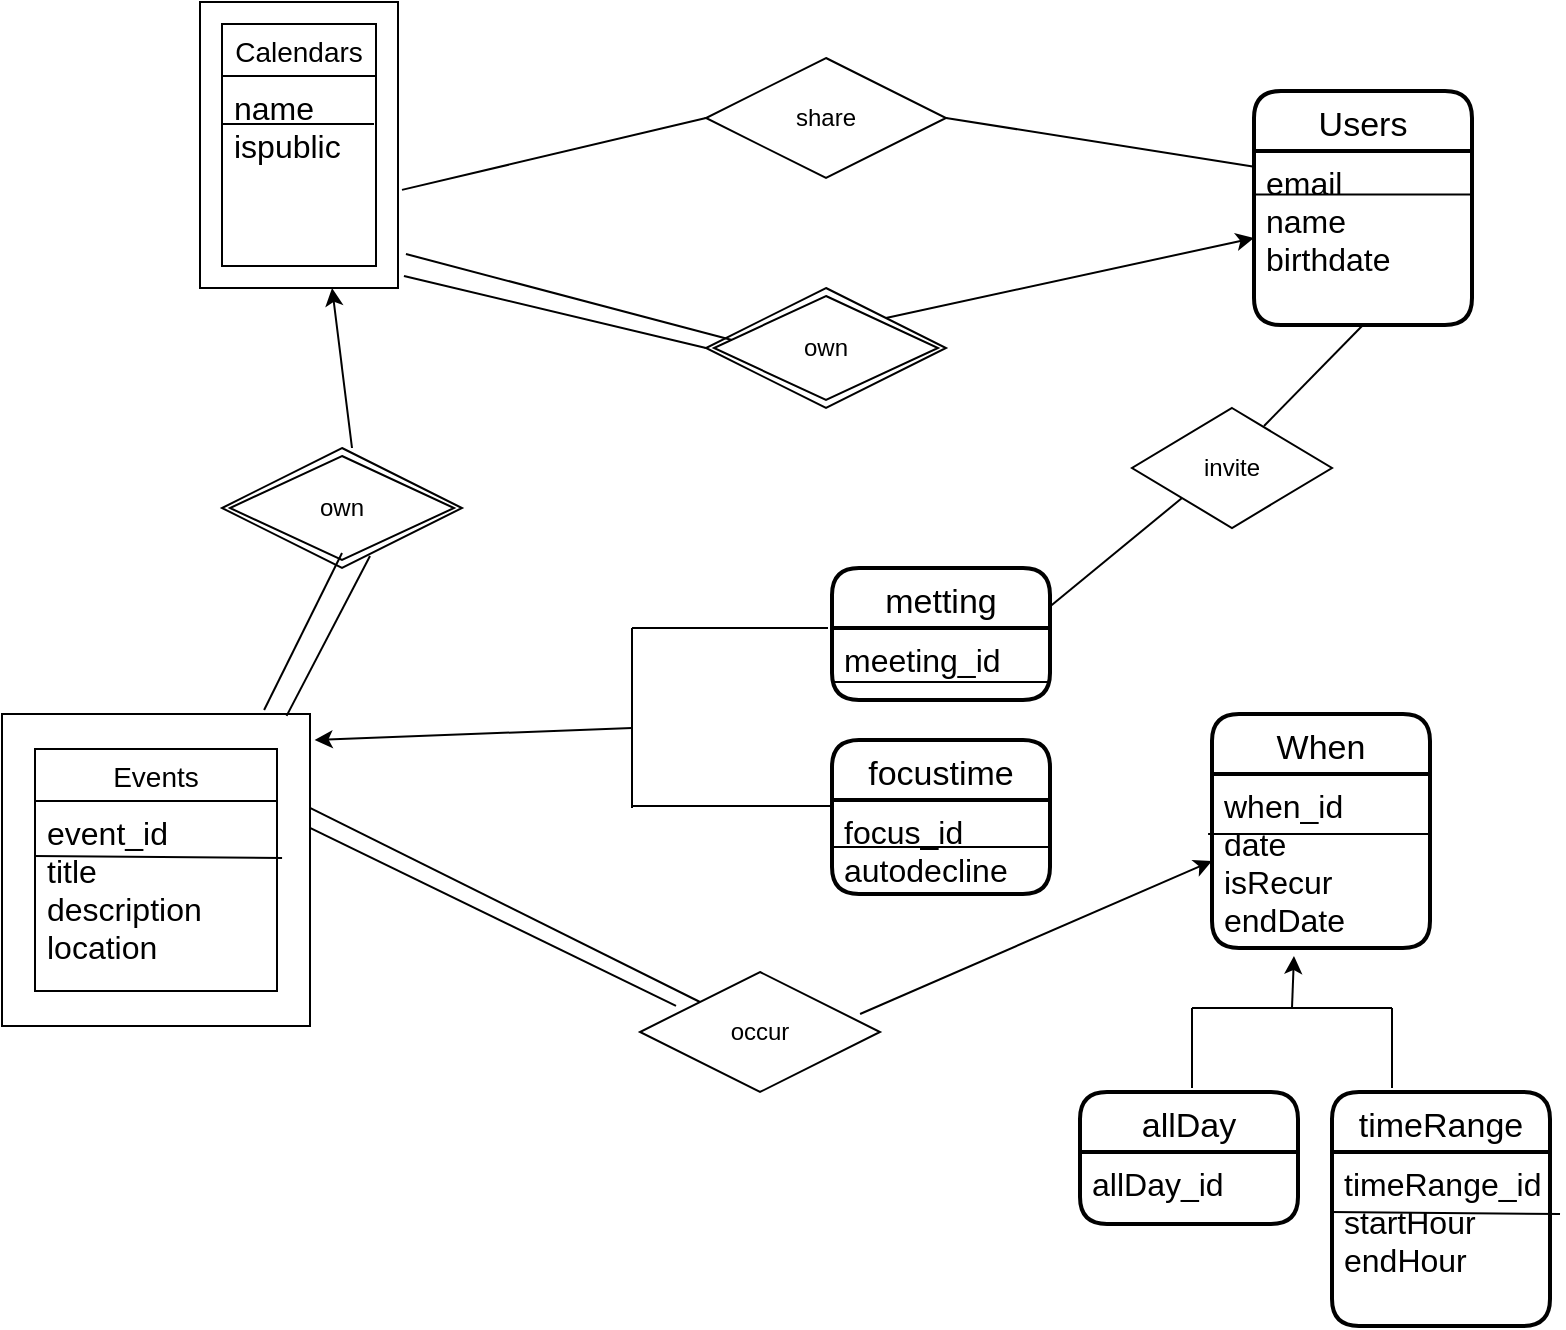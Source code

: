 <mxfile version="16.5.2" type="github">
  <diagram id="kgpKYQtTHZ0yAKxKKP6v" name="Page-1">
    <mxGraphModel dx="2272" dy="762" grid="1" gridSize="11" guides="1" tooltips="1" connect="1" arrows="1" fold="1" page="1" pageScale="1" pageWidth="850" pageHeight="1100" math="0" shadow="0">
      <root>
        <mxCell id="0" />
        <mxCell id="1" parent="0" />
        <mxCell id="GE-RDvmKt15pjjHQEnMM-4" value="" style="endArrow=none;html=1;rounded=0;entryX=-0.006;entryY=0.089;entryDx=0;entryDy=0;entryPerimeter=0;exitX=1;exitY=0.5;exitDx=0;exitDy=0;startArrow=none;" parent="1" source="GE-RDvmKt15pjjHQEnMM-42" target="cPZ5hdvxwTJBf1524TRq-6" edge="1">
          <mxGeometry width="50" height="50" relative="1" as="geometry">
            <mxPoint x="360" y="45" as="sourcePoint" />
            <mxPoint x="519" y="108" as="targetPoint" />
          </mxGeometry>
        </mxCell>
        <mxCell id="GE-RDvmKt15pjjHQEnMM-6" value="" style="endArrow=classic;html=1;rounded=0;entryX=0;entryY=0.5;entryDx=0;entryDy=0;exitX=1;exitY=0;exitDx=0;exitDy=0;" parent="1" source="GE-RDvmKt15pjjHQEnMM-14" target="cPZ5hdvxwTJBf1524TRq-6" edge="1">
          <mxGeometry width="50" height="50" relative="1" as="geometry">
            <mxPoint x="360" y="175" as="sourcePoint" />
            <mxPoint x="521" y="147" as="targetPoint" />
          </mxGeometry>
        </mxCell>
        <mxCell id="GE-RDvmKt15pjjHQEnMM-14" value="own" style="shape=rhombus;double=1;perimeter=rhombusPerimeter;whiteSpace=wrap;html=1;align=center;" parent="1" vertex="1">
          <mxGeometry x="297" y="170" width="120" height="60" as="geometry" />
        </mxCell>
        <mxCell id="GE-RDvmKt15pjjHQEnMM-37" value="" style="endArrow=none;html=1;rounded=0;entryX=0;entryY=0.5;entryDx=0;entryDy=0;exitX=1.02;exitY=0.657;exitDx=0;exitDy=0;exitPerimeter=0;" parent="1" source="vF5NujreFIJhtIzpF-TP-6" target="GE-RDvmKt15pjjHQEnMM-42" edge="1">
          <mxGeometry width="50" height="50" relative="1" as="geometry">
            <mxPoint x="163.019" y="125.995" as="sourcePoint" />
            <mxPoint x="300" y="45" as="targetPoint" />
          </mxGeometry>
        </mxCell>
        <mxCell id="GE-RDvmKt15pjjHQEnMM-38" value="" style="endArrow=none;html=1;rounded=0;entryX=0.108;entryY=0.433;entryDx=0;entryDy=0;exitX=1.04;exitY=0.881;exitDx=0;exitDy=0;entryPerimeter=0;exitPerimeter=0;" parent="1" source="vF5NujreFIJhtIzpF-TP-6" target="GE-RDvmKt15pjjHQEnMM-14" edge="1">
          <mxGeometry width="50" height="50" relative="1" as="geometry">
            <mxPoint x="163.019" y="161.53" as="sourcePoint" />
            <mxPoint x="330" y="95" as="targetPoint" />
          </mxGeometry>
        </mxCell>
        <mxCell id="GE-RDvmKt15pjjHQEnMM-39" value="" style="endArrow=none;html=1;rounded=0;entryX=0;entryY=0.5;entryDx=0;entryDy=0;exitX=1.03;exitY=0.958;exitDx=0;exitDy=0;exitPerimeter=0;" parent="1" source="vF5NujreFIJhtIzpF-TP-6" target="GE-RDvmKt15pjjHQEnMM-14" edge="1">
          <mxGeometry width="50" height="50" relative="1" as="geometry">
            <mxPoint x="154" y="165" as="sourcePoint" />
            <mxPoint x="300" y="200" as="targetPoint" />
          </mxGeometry>
        </mxCell>
        <mxCell id="GE-RDvmKt15pjjHQEnMM-42" value="share" style="shape=rhombus;perimeter=rhombusPerimeter;whiteSpace=wrap;html=1;align=center;" parent="1" vertex="1">
          <mxGeometry x="297" y="55" width="120" height="60" as="geometry" />
        </mxCell>
        <mxCell id="GE-RDvmKt15pjjHQEnMM-51" value="" style="endArrow=none;html=1;rounded=0;entryX=0;entryY=0;entryDx=0;entryDy=0;exitX=1;exitY=0.301;exitDx=0;exitDy=0;exitPerimeter=0;" parent="1" source="vF5NujreFIJhtIzpF-TP-5" target="PeiHN8Plf2mJAL7QQVw7-8" edge="1">
          <mxGeometry width="50" height="50" relative="1" as="geometry">
            <mxPoint x="169" y="412.25" as="sourcePoint" />
            <mxPoint x="289.04" y="533" as="targetPoint" />
          </mxGeometry>
        </mxCell>
        <mxCell id="GE-RDvmKt15pjjHQEnMM-52" value="" style="endArrow=none;html=1;rounded=0;entryX=0.15;entryY=0.283;entryDx=0;entryDy=0;exitX=1;exitY=0.365;exitDx=0;exitDy=0;exitPerimeter=0;entryPerimeter=0;" parent="1" source="vF5NujreFIJhtIzpF-TP-5" target="PeiHN8Plf2mJAL7QQVw7-8" edge="1">
          <mxGeometry width="50" height="50" relative="1" as="geometry">
            <mxPoint x="170.962" y="423.962" as="sourcePoint" />
            <mxPoint x="281" y="536" as="targetPoint" />
            <Array as="points" />
          </mxGeometry>
        </mxCell>
        <mxCell id="GE-RDvmKt15pjjHQEnMM-55" value="" style="endArrow=classic;html=1;rounded=0;exitX=0.917;exitY=0.35;exitDx=0;exitDy=0;entryX=0;entryY=0.5;entryDx=0;entryDy=0;exitPerimeter=0;" parent="1" source="PeiHN8Plf2mJAL7QQVw7-8" target="cPZ5hdvxwTJBf1524TRq-13" edge="1">
          <mxGeometry width="50" height="50" relative="1" as="geometry">
            <mxPoint x="395" y="542" as="sourcePoint" />
            <mxPoint x="542" y="469" as="targetPoint" />
          </mxGeometry>
        </mxCell>
        <mxCell id="GE-RDvmKt15pjjHQEnMM-66" value="" style="endArrow=none;html=1;rounded=0;" parent="1" edge="1">
          <mxGeometry relative="1" as="geometry">
            <mxPoint x="540" y="530" as="sourcePoint" />
            <mxPoint x="640" y="530" as="targetPoint" />
          </mxGeometry>
        </mxCell>
        <mxCell id="GE-RDvmKt15pjjHQEnMM-67" value="" style="endArrow=none;html=1;rounded=0;entryX=0.49;entryY=1.025;entryDx=0;entryDy=0;entryPerimeter=0;" parent="1" edge="1">
          <mxGeometry relative="1" as="geometry">
            <mxPoint x="540" y="570" as="sourcePoint" />
            <mxPoint x="540" y="530" as="targetPoint" />
          </mxGeometry>
        </mxCell>
        <mxCell id="GE-RDvmKt15pjjHQEnMM-68" value="" style="endArrow=none;html=1;rounded=0;entryX=0.49;entryY=1.025;entryDx=0;entryDy=0;entryPerimeter=0;" parent="1" edge="1">
          <mxGeometry relative="1" as="geometry">
            <mxPoint x="640" y="570" as="sourcePoint" />
            <mxPoint x="640" y="530" as="targetPoint" />
          </mxGeometry>
        </mxCell>
        <mxCell id="GE-RDvmKt15pjjHQEnMM-71" value="" style="endArrow=classic;html=1;rounded=0;entryX=0.376;entryY=1.046;entryDx=0;entryDy=0;entryPerimeter=0;" parent="1" target="cPZ5hdvxwTJBf1524TRq-13" edge="1">
          <mxGeometry width="50" height="50" relative="1" as="geometry">
            <mxPoint x="590" y="530" as="sourcePoint" />
            <mxPoint x="590" y="490" as="targetPoint" />
          </mxGeometry>
        </mxCell>
        <mxCell id="GE-RDvmKt15pjjHQEnMM-78" value="" style="endArrow=none;html=1;rounded=0;" parent="1" edge="1">
          <mxGeometry relative="1" as="geometry">
            <mxPoint x="260" y="340" as="sourcePoint" />
            <mxPoint x="260" y="390" as="targetPoint" />
            <Array as="points">
              <mxPoint x="260" y="360" />
            </Array>
          </mxGeometry>
        </mxCell>
        <mxCell id="GE-RDvmKt15pjjHQEnMM-79" value="" style="endArrow=none;html=1;rounded=0;entryX=0.49;entryY=1.025;entryDx=0;entryDy=0;entryPerimeter=0;" parent="1" edge="1">
          <mxGeometry relative="1" as="geometry">
            <mxPoint x="260" y="430" as="sourcePoint" />
            <mxPoint x="260" y="390" as="targetPoint" />
          </mxGeometry>
        </mxCell>
        <mxCell id="GE-RDvmKt15pjjHQEnMM-82" value="" style="endArrow=none;html=1;rounded=0;exitX=1.02;exitY=0.625;exitDx=0;exitDy=0;exitPerimeter=0;entryX=0;entryY=1;entryDx=0;entryDy=0;" parent="1" target="GE-RDvmKt15pjjHQEnMM-83" edge="1">
          <mxGeometry width="50" height="50" relative="1" as="geometry">
            <mxPoint x="462" y="335" as="sourcePoint" />
            <mxPoint x="440" y="270" as="targetPoint" />
          </mxGeometry>
        </mxCell>
        <mxCell id="GE-RDvmKt15pjjHQEnMM-83" value="invite" style="shape=rhombus;perimeter=rhombusPerimeter;whiteSpace=wrap;html=1;align=center;" parent="1" vertex="1">
          <mxGeometry x="510" y="230" width="100" height="60" as="geometry" />
        </mxCell>
        <mxCell id="GE-RDvmKt15pjjHQEnMM-84" value="" style="endArrow=none;html=1;rounded=0;exitX=0.66;exitY=0.15;exitDx=0;exitDy=0;entryX=0.5;entryY=1;entryDx=0;entryDy=0;exitPerimeter=0;" parent="1" source="GE-RDvmKt15pjjHQEnMM-83" target="cPZ5hdvxwTJBf1524TRq-6" edge="1">
          <mxGeometry width="50" height="50" relative="1" as="geometry">
            <mxPoint x="480" y="235" as="sourcePoint" />
            <mxPoint x="569" y="152" as="targetPoint" />
          </mxGeometry>
        </mxCell>
        <mxCell id="GE-RDvmKt15pjjHQEnMM-76" value="" style="endArrow=none;html=1;rounded=0;" parent="1" edge="1">
          <mxGeometry relative="1" as="geometry">
            <mxPoint x="260" y="429" as="sourcePoint" />
            <mxPoint x="360" y="429" as="targetPoint" />
          </mxGeometry>
        </mxCell>
        <mxCell id="GE-RDvmKt15pjjHQEnMM-88" value="" style="endArrow=none;html=1;rounded=0;entryX=-0.02;entryY=0.75;entryDx=0;entryDy=0;entryPerimeter=0;" parent="1" edge="1">
          <mxGeometry relative="1" as="geometry">
            <mxPoint x="260" y="340" as="sourcePoint" />
            <mxPoint x="358" y="340" as="targetPoint" />
          </mxGeometry>
        </mxCell>
        <mxCell id="GE-RDvmKt15pjjHQEnMM-90" value="own" style="shape=rhombus;double=1;perimeter=rhombusPerimeter;whiteSpace=wrap;html=1;align=center;" parent="1" vertex="1">
          <mxGeometry x="55" y="250" width="120" height="60" as="geometry" />
        </mxCell>
        <mxCell id="GE-RDvmKt15pjjHQEnMM-92" value="" style="endArrow=none;html=1;rounded=0;entryX=0.924;entryY=0.006;entryDx=0;entryDy=0;entryPerimeter=0;" parent="1" target="vF5NujreFIJhtIzpF-TP-5" edge="1">
          <mxGeometry width="50" height="50" relative="1" as="geometry">
            <mxPoint x="129" y="304" as="sourcePoint" />
            <mxPoint x="129" y="385" as="targetPoint" />
          </mxGeometry>
        </mxCell>
        <mxCell id="GE-RDvmKt15pjjHQEnMM-95" value="" style="endArrow=classic;html=1;rounded=0;entryX=0.667;entryY=1;entryDx=0;entryDy=0;entryPerimeter=0;" parent="1" target="vF5NujreFIJhtIzpF-TP-6" edge="1">
          <mxGeometry width="50" height="50" relative="1" as="geometry">
            <mxPoint x="120" y="250" as="sourcePoint" />
            <mxPoint x="122.035" y="170.5" as="targetPoint" />
          </mxGeometry>
        </mxCell>
        <mxCell id="GE-RDvmKt15pjjHQEnMM-96" value="" style="endArrow=none;html=1;rounded=0;entryX=0.851;entryY=-0.013;entryDx=0;entryDy=0;entryPerimeter=0;" parent="1" target="vF5NujreFIJhtIzpF-TP-5" edge="1">
          <mxGeometry width="50" height="50" relative="1" as="geometry">
            <mxPoint x="115" y="302.5" as="sourcePoint" />
            <mxPoint x="115" y="385" as="targetPoint" />
          </mxGeometry>
        </mxCell>
        <mxCell id="GE-RDvmKt15pjjHQEnMM-101" value="" style="endArrow=classic;html=1;rounded=0;entryX=1.015;entryY=0.083;entryDx=0;entryDy=0;entryPerimeter=0;" parent="1" target="vF5NujreFIJhtIzpF-TP-5" edge="1">
          <mxGeometry width="50" height="50" relative="1" as="geometry">
            <mxPoint x="260" y="390" as="sourcePoint" />
            <mxPoint x="172.052" y="393.998" as="targetPoint" />
          </mxGeometry>
        </mxCell>
        <mxCell id="cPZ5hdvxwTJBf1524TRq-5" value="Users" style="swimlane;childLayout=stackLayout;horizontal=1;startSize=30;horizontalStack=0;rounded=1;fontSize=17;fontStyle=0;strokeWidth=2;resizeParent=0;resizeLast=1;shadow=0;dashed=0;align=center;" parent="1" vertex="1">
          <mxGeometry x="571" y="71.5" width="109" height="117" as="geometry" />
        </mxCell>
        <mxCell id="cPZ5hdvxwTJBf1524TRq-6" value="email&#xa;name&#xa;birthdate&#xa;" style="align=left;strokeColor=none;fillColor=none;spacingLeft=4;fontSize=16;verticalAlign=top;resizable=0;rotatable=0;part=1;fontStyle=0" parent="cPZ5hdvxwTJBf1524TRq-5" vertex="1">
          <mxGeometry y="30" width="109" height="87" as="geometry" />
        </mxCell>
        <mxCell id="PeiHN8Plf2mJAL7QQVw7-6" value="" style="endArrow=none;html=1;rounded=0;entryX=1;entryY=0.25;entryDx=0;entryDy=0;exitX=0;exitY=0.25;exitDx=0;exitDy=0;" edge="1" parent="cPZ5hdvxwTJBf1524TRq-5" source="cPZ5hdvxwTJBf1524TRq-6" target="cPZ5hdvxwTJBf1524TRq-6">
          <mxGeometry width="50" height="50" relative="1" as="geometry">
            <mxPoint x="1" y="51.5" as="sourcePoint" />
            <mxPoint x="-55.001" y="58.005" as="targetPoint" />
          </mxGeometry>
        </mxCell>
        <mxCell id="cPZ5hdvxwTJBf1524TRq-12" value="When" style="swimlane;childLayout=stackLayout;horizontal=1;startSize=30;horizontalStack=0;rounded=1;fontSize=17;fontStyle=0;strokeWidth=2;resizeParent=0;resizeLast=1;shadow=0;dashed=0;align=center;" parent="1" vertex="1">
          <mxGeometry x="550" y="383" width="109" height="117" as="geometry" />
        </mxCell>
        <mxCell id="cPZ5hdvxwTJBf1524TRq-13" value="when_id&#xa;date&#xa;isRecur&#xa;endDate" style="align=left;strokeColor=none;fillColor=none;spacingLeft=4;fontSize=16;verticalAlign=top;resizable=0;rotatable=0;part=1;" parent="cPZ5hdvxwTJBf1524TRq-12" vertex="1">
          <mxGeometry y="30" width="109" height="87" as="geometry" />
        </mxCell>
        <mxCell id="PeiHN8Plf2mJAL7QQVw7-9" value="" style="endArrow=none;html=1;rounded=0;exitX=-0.018;exitY=0.345;exitDx=0;exitDy=0;exitPerimeter=0;" edge="1" parent="cPZ5hdvxwTJBf1524TRq-12" source="cPZ5hdvxwTJBf1524TRq-13">
          <mxGeometry width="50" height="50" relative="1" as="geometry">
            <mxPoint x="-242" y="-107.995" as="sourcePoint" />
            <mxPoint x="110" y="60" as="targetPoint" />
          </mxGeometry>
        </mxCell>
        <mxCell id="cPZ5hdvxwTJBf1524TRq-17" value="timeRange" style="swimlane;childLayout=stackLayout;horizontal=1;startSize=30;horizontalStack=0;rounded=1;fontSize=17;fontStyle=0;strokeWidth=2;resizeParent=0;resizeLast=1;shadow=0;dashed=0;align=center;" parent="1" vertex="1">
          <mxGeometry x="610" y="572" width="109" height="117" as="geometry" />
        </mxCell>
        <mxCell id="cPZ5hdvxwTJBf1524TRq-18" value="timeRange_id&#xa;startHour&#xa;endHour" style="align=left;strokeColor=none;fillColor=none;spacingLeft=4;fontSize=16;verticalAlign=top;resizable=0;rotatable=0;part=1;" parent="cPZ5hdvxwTJBf1524TRq-17" vertex="1">
          <mxGeometry y="30" width="109" height="87" as="geometry" />
        </mxCell>
        <mxCell id="PeiHN8Plf2mJAL7QQVw7-11" value="" style="endArrow=none;html=1;rounded=0;entryX=1.046;entryY=0.356;entryDx=0;entryDy=0;exitX=-0.009;exitY=0.345;exitDx=0;exitDy=0;entryPerimeter=0;exitPerimeter=0;" edge="1" parent="cPZ5hdvxwTJBf1524TRq-17" source="cPZ5hdvxwTJBf1524TRq-18" target="cPZ5hdvxwTJBf1524TRq-18">
          <mxGeometry width="50" height="50" relative="1" as="geometry">
            <mxPoint x="-247" y="88.005" as="sourcePoint" />
            <mxPoint x="-171.001" y="88.005" as="targetPoint" />
          </mxGeometry>
        </mxCell>
        <mxCell id="cPZ5hdvxwTJBf1524TRq-20" value="focustime" style="swimlane;childLayout=stackLayout;horizontal=1;startSize=30;horizontalStack=0;rounded=1;fontSize=17;fontStyle=0;strokeWidth=2;resizeParent=0;resizeLast=1;shadow=0;dashed=0;align=center;" parent="1" vertex="1">
          <mxGeometry x="360" y="396" width="109" height="77" as="geometry" />
        </mxCell>
        <mxCell id="cPZ5hdvxwTJBf1524TRq-21" value="focus_id&#xa;autodecline" style="align=left;strokeColor=none;fillColor=none;spacingLeft=4;fontSize=16;verticalAlign=top;resizable=0;rotatable=0;part=1;" parent="cPZ5hdvxwTJBf1524TRq-20" vertex="1">
          <mxGeometry y="30" width="109" height="47" as="geometry" />
        </mxCell>
        <mxCell id="PeiHN8Plf2mJAL7QQVw7-7" value="" style="endArrow=none;html=1;rounded=0;entryX=1;entryY=0.5;entryDx=0;entryDy=0;exitX=0;exitY=0.5;exitDx=0;exitDy=0;" edge="1" parent="cPZ5hdvxwTJBf1524TRq-20" source="cPZ5hdvxwTJBf1524TRq-21" target="cPZ5hdvxwTJBf1524TRq-21">
          <mxGeometry width="50" height="50" relative="1" as="geometry">
            <mxPoint x="-129" y="64.505" as="sourcePoint" />
            <mxPoint x="-53.001" y="64.505" as="targetPoint" />
          </mxGeometry>
        </mxCell>
        <mxCell id="cPZ5hdvxwTJBf1524TRq-23" value="metting" style="swimlane;childLayout=stackLayout;horizontal=1;startSize=30;horizontalStack=0;rounded=1;fontSize=17;fontStyle=0;strokeWidth=2;resizeParent=0;resizeLast=1;shadow=0;dashed=0;align=center;" parent="1" vertex="1">
          <mxGeometry x="360" y="310" width="109" height="66" as="geometry">
            <mxRectangle x="360" y="310" width="88" height="30" as="alternateBounds" />
          </mxGeometry>
        </mxCell>
        <mxCell id="cPZ5hdvxwTJBf1524TRq-24" value="meeting_id" style="align=left;strokeColor=none;fillColor=none;spacingLeft=4;fontSize=16;verticalAlign=top;resizable=0;rotatable=0;part=1;" parent="cPZ5hdvxwTJBf1524TRq-23" vertex="1">
          <mxGeometry y="30" width="109" height="36" as="geometry" />
        </mxCell>
        <mxCell id="PeiHN8Plf2mJAL7QQVw7-14" value="" style="endArrow=none;html=1;rounded=0;entryX=1;entryY=0.75;entryDx=0;entryDy=0;exitX=0;exitY=0.75;exitDx=0;exitDy=0;" edge="1" parent="cPZ5hdvxwTJBf1524TRq-23" source="cPZ5hdvxwTJBf1524TRq-24" target="cPZ5hdvxwTJBf1524TRq-24">
          <mxGeometry width="50" height="50" relative="1" as="geometry">
            <mxPoint x="-96" y="65.005" as="sourcePoint" />
            <mxPoint x="-20.001" y="65.005" as="targetPoint" />
          </mxGeometry>
        </mxCell>
        <mxCell id="cPZ5hdvxwTJBf1524TRq-25" value="allDay" style="swimlane;childLayout=stackLayout;horizontal=1;startSize=30;horizontalStack=0;rounded=1;fontSize=17;fontStyle=0;strokeWidth=2;resizeParent=0;resizeLast=1;shadow=0;dashed=0;align=center;" parent="1" vertex="1">
          <mxGeometry x="484" y="572" width="109" height="66" as="geometry">
            <mxRectangle x="360" y="310" width="88" height="30" as="alternateBounds" />
          </mxGeometry>
        </mxCell>
        <mxCell id="cPZ5hdvxwTJBf1524TRq-26" value="allDay_id" style="align=left;strokeColor=none;fillColor=none;spacingLeft=4;fontSize=16;verticalAlign=top;resizable=0;rotatable=0;part=1;" parent="cPZ5hdvxwTJBf1524TRq-25" vertex="1">
          <mxGeometry y="30" width="109" height="36" as="geometry" />
        </mxCell>
        <mxCell id="vF5NujreFIJhtIzpF-TP-1" value="Events" style="swimlane;fontStyle=0;childLayout=stackLayout;horizontal=1;startSize=26;horizontalStack=0;resizeParent=1;resizeParentMax=0;resizeLast=0;collapsible=1;marginBottom=0;align=center;fontSize=14;fillColor=none;" parent="1" vertex="1">
          <mxGeometry x="-38.5" y="400.5" width="121" height="121" as="geometry" />
        </mxCell>
        <mxCell id="vF5NujreFIJhtIzpF-TP-2" value="event_id&#xa;title&#xa;description&#xa;location" style="text;strokeColor=none;fillColor=none;spacingLeft=4;spacingRight=4;overflow=hidden;rotatable=0;points=[[0,0.5],[1,0.5]];portConstraint=eastwest;fontSize=16;" parent="vF5NujreFIJhtIzpF-TP-1" vertex="1">
          <mxGeometry y="26" width="121" height="95" as="geometry" />
        </mxCell>
        <mxCell id="PeiHN8Plf2mJAL7QQVw7-10" value="" style="endArrow=none;html=1;rounded=0;exitX=-0.004;exitY=0.289;exitDx=0;exitDy=0;exitPerimeter=0;entryX=1.021;entryY=0.3;entryDx=0;entryDy=0;entryPerimeter=0;" edge="1" parent="vF5NujreFIJhtIzpF-TP-1" source="vF5NujreFIJhtIzpF-TP-2" target="vF5NujreFIJhtIzpF-TP-2">
          <mxGeometry width="50" height="50" relative="1" as="geometry">
            <mxPoint x="-159.5" y="40.505" as="sourcePoint" />
            <mxPoint x="-83.5" y="83.5" as="targetPoint" />
          </mxGeometry>
        </mxCell>
        <UserObject label="" treeRoot="1" id="vF5NujreFIJhtIzpF-TP-5">
          <mxCell style="whiteSpace=wrap;html=1;align=center;treeFolding=1;treeMoving=1;newEdgeStyle={&quot;edgeStyle&quot;:&quot;elbowEdgeStyle&quot;,&quot;startArrow&quot;:&quot;none&quot;,&quot;endArrow&quot;:&quot;none&quot;};fontSize=16;fillColor=none;" parent="1" vertex="1">
            <mxGeometry x="-55" y="383" width="154" height="156" as="geometry" />
          </mxCell>
        </UserObject>
        <UserObject label="" treeRoot="1" id="vF5NujreFIJhtIzpF-TP-6">
          <mxCell style="whiteSpace=wrap;html=1;align=center;treeFolding=1;treeMoving=1;newEdgeStyle={&quot;edgeStyle&quot;:&quot;elbowEdgeStyle&quot;,&quot;startArrow&quot;:&quot;none&quot;,&quot;endArrow&quot;:&quot;none&quot;};fontSize=16;fillColor=none;" parent="1" vertex="1">
            <mxGeometry x="44" y="27" width="99" height="143" as="geometry" />
          </mxCell>
        </UserObject>
        <mxCell id="vF5NujreFIJhtIzpF-TP-7" value="Calendars" style="swimlane;fontStyle=0;childLayout=stackLayout;horizontal=1;startSize=26;horizontalStack=0;resizeParent=1;resizeParentMax=0;resizeLast=0;collapsible=1;marginBottom=0;align=center;fontSize=14;fillColor=none;" parent="1" vertex="1">
          <mxGeometry x="55" y="38" width="77" height="121" as="geometry" />
        </mxCell>
        <mxCell id="vF5NujreFIJhtIzpF-TP-8" value="name&#xa;ispublic" style="text;strokeColor=none;fillColor=none;spacingLeft=4;spacingRight=4;overflow=hidden;rotatable=0;points=[[0,0.5],[1,0.5]];portConstraint=eastwest;fontSize=16;fontStyle=0" parent="vF5NujreFIJhtIzpF-TP-7" vertex="1">
          <mxGeometry y="26" width="77" height="95" as="geometry" />
        </mxCell>
        <mxCell id="PeiHN8Plf2mJAL7QQVw7-5" value="" style="endArrow=none;html=1;rounded=0;entryX=0.987;entryY=0.253;entryDx=0;entryDy=0;entryPerimeter=0;exitX=0;exitY=0.253;exitDx=0;exitDy=0;exitPerimeter=0;" edge="1" parent="vF5NujreFIJhtIzpF-TP-7" source="vF5NujreFIJhtIzpF-TP-8" target="vF5NujreFIJhtIzpF-TP-8">
          <mxGeometry width="50" height="50" relative="1" as="geometry">
            <mxPoint x="-160" y="117" as="sourcePoint" />
            <mxPoint x="-110" y="67" as="targetPoint" />
          </mxGeometry>
        </mxCell>
        <mxCell id="PeiHN8Plf2mJAL7QQVw7-8" value="occur" style="shape=rhombus;perimeter=rhombusPerimeter;whiteSpace=wrap;html=1;align=center;" vertex="1" parent="1">
          <mxGeometry x="264" y="512" width="120" height="60" as="geometry" />
        </mxCell>
      </root>
    </mxGraphModel>
  </diagram>
</mxfile>
